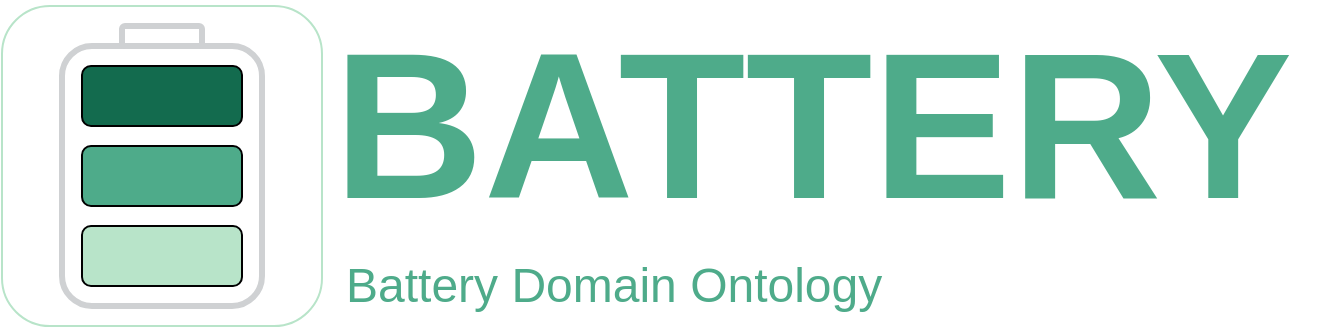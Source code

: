 <mxfile>
    <diagram id="NrZ29duDLyXxqPhjrZT9" name="Page-1">
        <mxGraphModel dx="629" dy="469" grid="1" gridSize="10" guides="1" tooltips="1" connect="1" arrows="1" fold="1" page="1" pageScale="1" pageWidth="850" pageHeight="1100" math="0" shadow="0">
            <root>
                <mxCell id="0"/>
                <mxCell id="1" parent="0"/>
                <mxCell id="2" value="&lt;font color=&quot;#4eab8a&quot; style=&quot;font-size: 104px;&quot;&gt;BATTERY&lt;/font&gt;" style="text;strokeColor=none;fillColor=none;html=1;fontSize=24;fontStyle=1;verticalAlign=middle;align=center;" parent="1" vertex="1">
                    <mxGeometry x="320" y="40" width="490" height="120" as="geometry"/>
                </mxCell>
                <mxCell id="3" value="&lt;span style=&quot;font-weight: normal;&quot;&gt;&lt;font color=&quot;#4eab8a&quot;&gt;Battery Domain Ontology&lt;/font&gt;&lt;/span&gt;" style="text;strokeColor=none;fillColor=none;html=1;fontSize=24;fontStyle=1;verticalAlign=middle;align=left;" parent="1" vertex="1">
                    <mxGeometry x="330" y="160" width="490" height="40" as="geometry"/>
                </mxCell>
                <mxCell id="14" value="" style="rounded=1;whiteSpace=wrap;html=1;fontColor=#4EAB8A;strokeWidth=1;strokeColor=#B8E4C9;" vertex="1" parent="1">
                    <mxGeometry x="160" y="40" width="160" height="160" as="geometry"/>
                </mxCell>
                <mxCell id="15" value="" style="rounded=1;whiteSpace=wrap;html=1;fontColor=#4EAB8A;strokeWidth=3;strokeColor=#cfd1d3;" vertex="1" parent="1">
                    <mxGeometry x="190" y="60" width="100" height="130" as="geometry"/>
                </mxCell>
                <mxCell id="16" value="" style="rounded=1;whiteSpace=wrap;html=1;fontColor=#4EAB8A;strokeWidth=3;strokeColor=#cfd1d3;" vertex="1" parent="1">
                    <mxGeometry x="220" y="50" width="40" height="10" as="geometry"/>
                </mxCell>
                <mxCell id="17" value="" style="rounded=1;whiteSpace=wrap;html=1;fontColor=#4EAB8A;fillStyle=solid;fillColor=#b8e4c9;" vertex="1" parent="1">
                    <mxGeometry x="200" y="150" width="80" height="30" as="geometry"/>
                </mxCell>
                <mxCell id="18" value="" style="rounded=1;whiteSpace=wrap;html=1;fontColor=#4EAB8A;fillColor=#4EAB8a;" vertex="1" parent="1">
                    <mxGeometry x="200" y="110" width="80" height="30" as="geometry"/>
                </mxCell>
                <mxCell id="19" value="" style="rounded=1;whiteSpace=wrap;html=1;fontColor=#4EAB8A;fillColor=#136b4e;" vertex="1" parent="1">
                    <mxGeometry x="200" y="70" width="80" height="30" as="geometry"/>
                </mxCell>
            </root>
        </mxGraphModel>
    </diagram>
</mxfile>